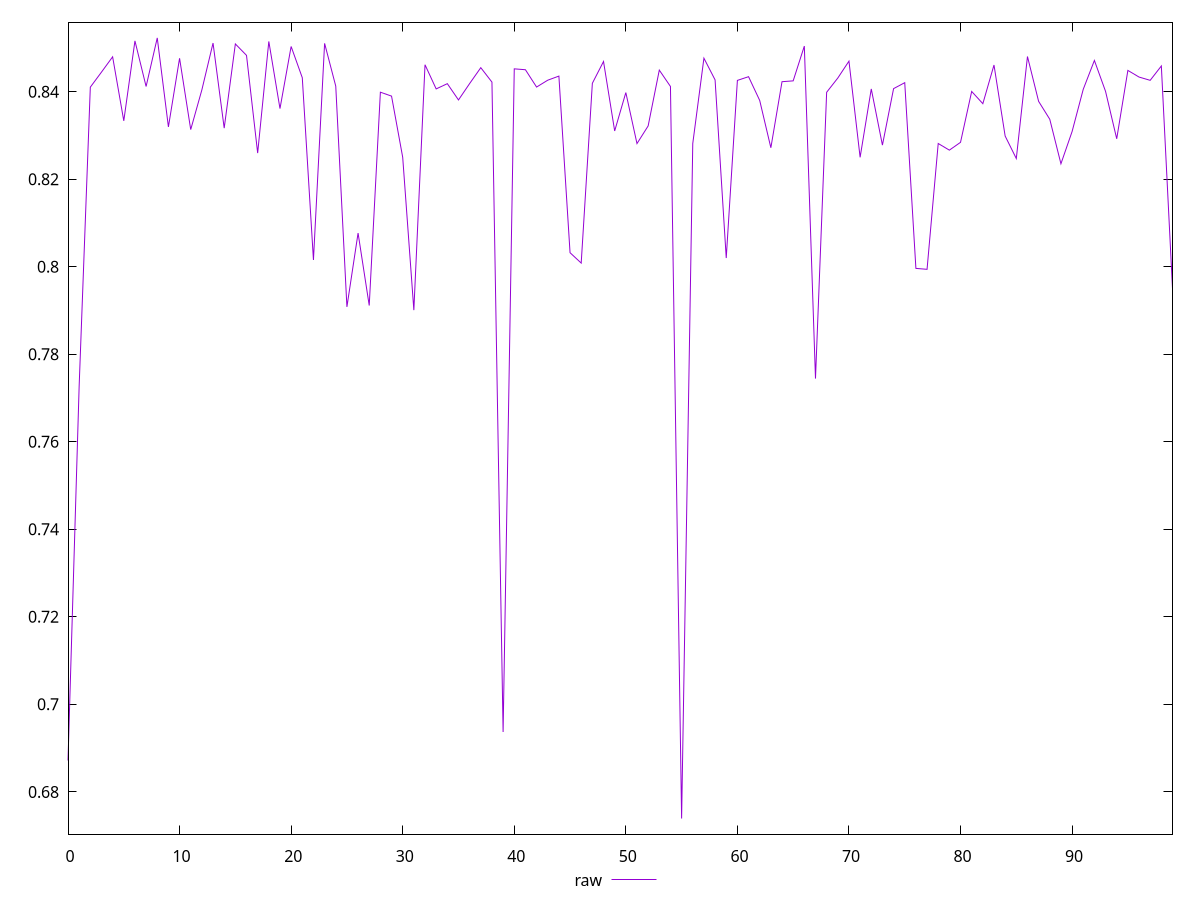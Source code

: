 reset

$raw <<EOF
0 0.687180243069342
1 0.7727698835733513
2 0.8410403398457489
3 0.8444785087017809
4 0.8479740587711153
5 0.8333434730486475
6 0.8516156895099674
7 0.8411965622260311
8 0.8522970107577156
9 0.8319605143506237
10 0.8476475546889866
11 0.8313475730462936
12 0.840435899517382
13 0.8511193803128984
14 0.8316805882663253
15 0.8509201008380904
16 0.8483066527550115
17 0.8259823688498829
18 0.8514905451611257
19 0.8361429209873501
20 0.8503380495737445
21 0.8431963767023783
22 0.8015580436214294
23 0.8510511881057468
24 0.8412747707156004
25 0.790830330678977
26 0.807700754933073
27 0.7911440380801692
28 0.8398905548649109
29 0.8389978774016759
30 0.8250194897121398
31 0.7900877676051989
32 0.8461645855218056
33 0.8406402869393308
34 0.8418422279468403
35 0.8381183339309424
36 0.8418677339464304
37 0.8454952394582501
38 0.8421948836992914
39 0.6936803816049896
40 0.8452270507283131
41 0.8450256485236335
42 0.8410671909637437
43 0.842631860280838
44 0.8435699573381368
45 0.8032120737655802
46 0.8008420422564108
47 0.8419294818383135
48 0.846910421162232
49 0.8310328787548209
50 0.8398030768057846
51 0.8281504136029736
52 0.8321795327434899
53 0.8449385623001138
54 0.8412023212728389
55 0.6739137837091428
56 0.8281706685495108
57 0.8476646618804861
58 0.8427042298168241
59 0.8019973169522382
60 0.8425875268828693
61 0.8434355595466204
62 0.8380049124489158
63 0.8271919630408628
64 0.8422893167568078
65 0.8424829614685393
66 0.850431971521384
67 0.7744498473326549
68 0.839875503484683
69 0.8431287325864092
70 0.8469845668252108
71 0.8250102371748388
72 0.8406386993632868
73 0.8277953541514985
74 0.8407053835239263
75 0.8420662300302976
76 0.7996279693906684
77 0.799416457764665
78 0.8281685335087164
79 0.826649570152495
80 0.8284364553972497
81 0.8400626292495978
82 0.837265305143585
83 0.8461035957039094
84 0.8298749943671241
85 0.8247309146903834
86 0.8480450484907339
87 0.8377997843347199
88 0.8337058772283189
89 0.8235341290732053
90 0.8308985268649964
91 0.8405546316507189
92 0.8471449871928727
93 0.8400737199637446
94 0.8292415569044685
95 0.8448694632344478
96 0.8433534100736025
97 0.8426021541991717
98 0.8458835024607079
99 0.79500901914717
EOF

set key outside below
set xrange [0:99]
set yrange [0.6703461191681713:0.855864675298687]
set trange [0.6703461191681713:0.855864675298687]
set terminal svg size 640, 500 enhanced background rgb 'white'
set output "reports/report_00032_2021-02-25T10-28-15.087Z/meta/pScore/samples/music/raw/values.svg"

plot $raw title "raw" with line

reset
